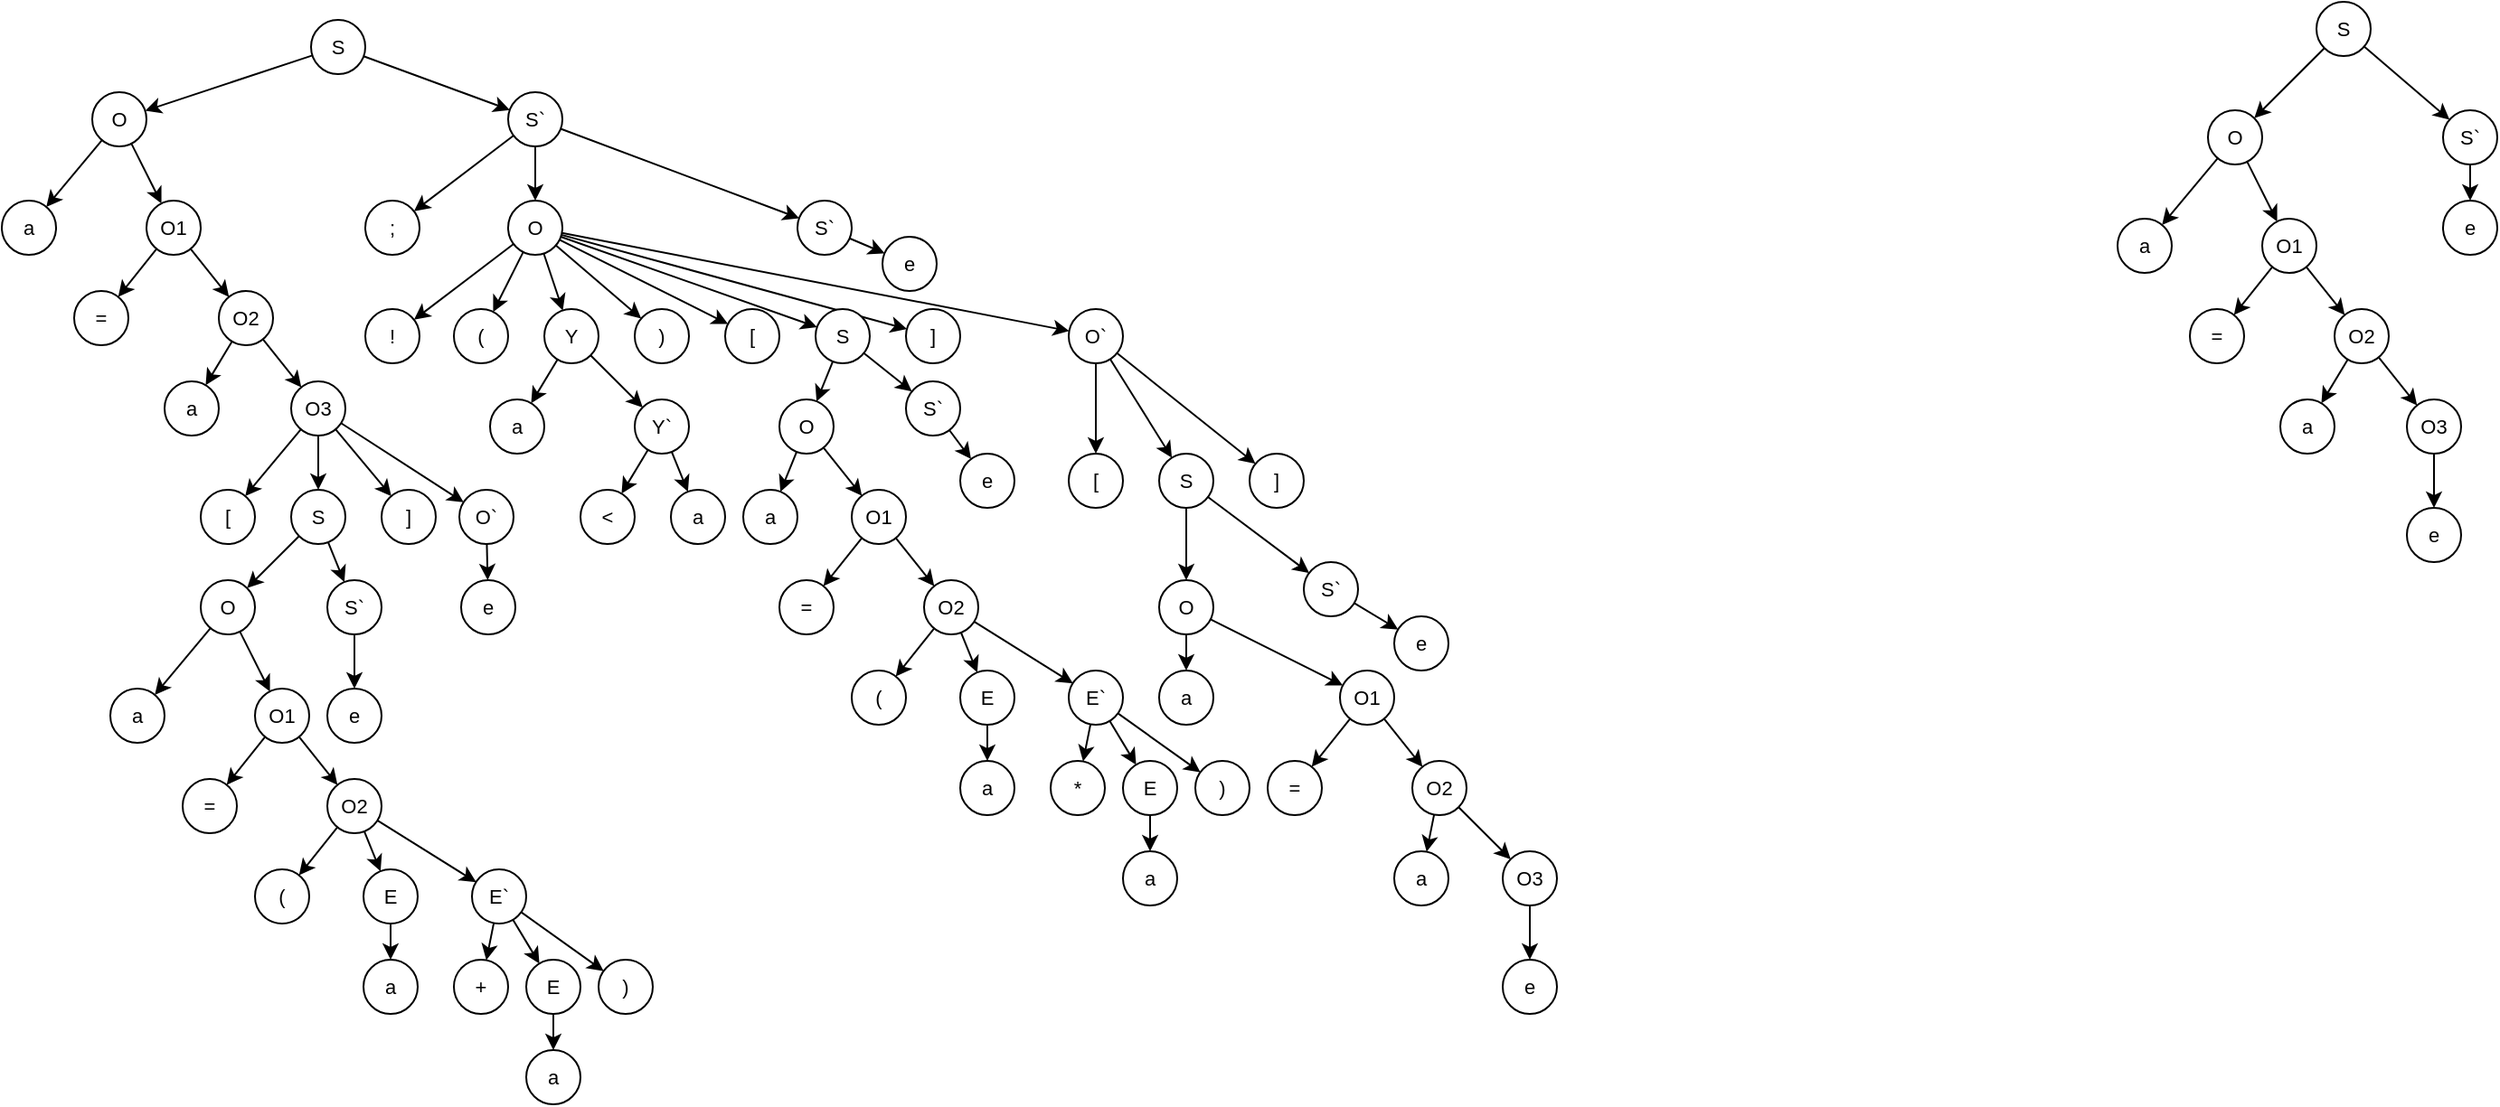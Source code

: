 <mxfile version="24.6.4" type="device">
  <diagram name="Страница — 1" id="4FMlXGNtW7jrKRB_OOBr">
    <mxGraphModel dx="862" dy="390" grid="1" gridSize="10" guides="1" tooltips="1" connect="1" arrows="1" fold="1" page="1" pageScale="1" pageWidth="1169" pageHeight="827" math="0" shadow="0">
      <root>
        <mxCell id="0" />
        <mxCell id="1" parent="0" />
        <mxCell id="DYGGpJQ-MnpBP76g9-tN-10" value="" style="edgeStyle=none;shape=connector;rounded=1;orthogonalLoop=1;jettySize=auto;html=1;strokeColor=default;align=center;verticalAlign=middle;fontFamily=Helvetica;fontSize=11;fontColor=default;labelBackgroundColor=default;endArrow=classic;" edge="1" parent="1" source="DYGGpJQ-MnpBP76g9-tN-7" target="DYGGpJQ-MnpBP76g9-tN-9">
          <mxGeometry relative="1" as="geometry" />
        </mxCell>
        <mxCell id="DYGGpJQ-MnpBP76g9-tN-12" value="" style="edgeStyle=none;shape=connector;rounded=1;orthogonalLoop=1;jettySize=auto;html=1;strokeColor=default;align=center;verticalAlign=middle;fontFamily=Helvetica;fontSize=11;fontColor=default;labelBackgroundColor=default;endArrow=classic;" edge="1" parent="1" source="DYGGpJQ-MnpBP76g9-tN-7" target="DYGGpJQ-MnpBP76g9-tN-11">
          <mxGeometry relative="1" as="geometry" />
        </mxCell>
        <mxCell id="DYGGpJQ-MnpBP76g9-tN-7" value="S" style="ellipse;whiteSpace=wrap;html=1;aspect=fixed;rounded=1;fontFamily=Helvetica;fontSize=11;fontColor=default;labelBackgroundColor=default;" vertex="1" parent="1">
          <mxGeometry x="211" y="70" width="30" height="30" as="geometry" />
        </mxCell>
        <mxCell id="DYGGpJQ-MnpBP76g9-tN-15" value="" style="edgeStyle=none;shape=connector;rounded=1;orthogonalLoop=1;jettySize=auto;html=1;strokeColor=default;align=center;verticalAlign=middle;fontFamily=Helvetica;fontSize=11;fontColor=default;labelBackgroundColor=default;endArrow=classic;" edge="1" parent="1" source="DYGGpJQ-MnpBP76g9-tN-9" target="DYGGpJQ-MnpBP76g9-tN-14">
          <mxGeometry relative="1" as="geometry">
            <mxPoint x="90.001" y="139.997" as="sourcePoint" />
          </mxGeometry>
        </mxCell>
        <mxCell id="DYGGpJQ-MnpBP76g9-tN-21" value="" style="edgeStyle=none;shape=connector;rounded=1;orthogonalLoop=1;jettySize=auto;html=1;strokeColor=default;align=center;verticalAlign=middle;fontFamily=Helvetica;fontSize=11;fontColor=default;labelBackgroundColor=default;endArrow=classic;" edge="1" parent="1" source="DYGGpJQ-MnpBP76g9-tN-9" target="DYGGpJQ-MnpBP76g9-tN-20">
          <mxGeometry relative="1" as="geometry" />
        </mxCell>
        <mxCell id="DYGGpJQ-MnpBP76g9-tN-9" value="O" style="ellipse;whiteSpace=wrap;html=1;aspect=fixed;rounded=1;fontFamily=Helvetica;fontSize=11;fontColor=default;labelBackgroundColor=default;" vertex="1" parent="1">
          <mxGeometry x="90" y="110" width="30" height="30" as="geometry" />
        </mxCell>
        <mxCell id="DYGGpJQ-MnpBP76g9-tN-131" value="" style="edgeStyle=none;shape=connector;rounded=1;orthogonalLoop=1;jettySize=auto;html=1;strokeColor=default;align=center;verticalAlign=middle;fontFamily=Helvetica;fontSize=11;fontColor=default;labelBackgroundColor=default;endArrow=classic;" edge="1" parent="1" source="DYGGpJQ-MnpBP76g9-tN-11" target="DYGGpJQ-MnpBP76g9-tN-130">
          <mxGeometry relative="1" as="geometry" />
        </mxCell>
        <mxCell id="DYGGpJQ-MnpBP76g9-tN-133" style="edgeStyle=none;shape=connector;rounded=1;orthogonalLoop=1;jettySize=auto;html=1;strokeColor=default;align=center;verticalAlign=middle;fontFamily=Helvetica;fontSize=11;fontColor=default;labelBackgroundColor=default;endArrow=classic;" edge="1" parent="1" source="DYGGpJQ-MnpBP76g9-tN-11" target="DYGGpJQ-MnpBP76g9-tN-78">
          <mxGeometry relative="1" as="geometry" />
        </mxCell>
        <mxCell id="DYGGpJQ-MnpBP76g9-tN-137" style="edgeStyle=none;shape=connector;rounded=1;orthogonalLoop=1;jettySize=auto;html=1;strokeColor=default;align=center;verticalAlign=middle;fontFamily=Helvetica;fontSize=11;fontColor=default;labelBackgroundColor=default;endArrow=classic;" edge="1" parent="1" source="DYGGpJQ-MnpBP76g9-tN-11" target="DYGGpJQ-MnpBP76g9-tN-135">
          <mxGeometry relative="1" as="geometry" />
        </mxCell>
        <mxCell id="DYGGpJQ-MnpBP76g9-tN-11" value="S`" style="ellipse;whiteSpace=wrap;html=1;aspect=fixed;rounded=1;fontFamily=Helvetica;fontSize=11;fontColor=default;labelBackgroundColor=default;" vertex="1" parent="1">
          <mxGeometry x="320" y="110" width="30" height="30" as="geometry" />
        </mxCell>
        <mxCell id="DYGGpJQ-MnpBP76g9-tN-14" value="a" style="ellipse;whiteSpace=wrap;html=1;aspect=fixed;rounded=1;fontFamily=Helvetica;fontSize=11;fontColor=default;labelBackgroundColor=default;" vertex="1" parent="1">
          <mxGeometry x="40" y="170" width="30" height="30" as="geometry" />
        </mxCell>
        <mxCell id="DYGGpJQ-MnpBP76g9-tN-23" value="" style="edgeStyle=none;shape=connector;rounded=1;orthogonalLoop=1;jettySize=auto;html=1;strokeColor=default;align=center;verticalAlign=middle;fontFamily=Helvetica;fontSize=11;fontColor=default;labelBackgroundColor=default;endArrow=classic;" edge="1" parent="1" source="DYGGpJQ-MnpBP76g9-tN-20" target="DYGGpJQ-MnpBP76g9-tN-22">
          <mxGeometry relative="1" as="geometry" />
        </mxCell>
        <mxCell id="DYGGpJQ-MnpBP76g9-tN-26" value="" style="edgeStyle=none;shape=connector;rounded=1;orthogonalLoop=1;jettySize=auto;html=1;strokeColor=default;align=center;verticalAlign=middle;fontFamily=Helvetica;fontSize=11;fontColor=default;labelBackgroundColor=default;endArrow=classic;" edge="1" parent="1" source="DYGGpJQ-MnpBP76g9-tN-20" target="DYGGpJQ-MnpBP76g9-tN-25">
          <mxGeometry relative="1" as="geometry" />
        </mxCell>
        <mxCell id="DYGGpJQ-MnpBP76g9-tN-20" value="O1" style="ellipse;whiteSpace=wrap;html=1;aspect=fixed;rounded=1;fontFamily=Helvetica;fontSize=11;fontColor=default;labelBackgroundColor=default;" vertex="1" parent="1">
          <mxGeometry x="120" y="170" width="30" height="30" as="geometry" />
        </mxCell>
        <mxCell id="DYGGpJQ-MnpBP76g9-tN-22" value="=" style="ellipse;whiteSpace=wrap;html=1;aspect=fixed;rounded=1;fontFamily=Helvetica;fontSize=11;fontColor=default;labelBackgroundColor=default;" vertex="1" parent="1">
          <mxGeometry x="80" y="220" width="30" height="30" as="geometry" />
        </mxCell>
        <mxCell id="DYGGpJQ-MnpBP76g9-tN-28" style="edgeStyle=none;shape=connector;rounded=1;orthogonalLoop=1;jettySize=auto;html=1;strokeColor=default;align=center;verticalAlign=middle;fontFamily=Helvetica;fontSize=11;fontColor=default;labelBackgroundColor=default;endArrow=classic;" edge="1" parent="1" source="DYGGpJQ-MnpBP76g9-tN-25" target="DYGGpJQ-MnpBP76g9-tN-27">
          <mxGeometry relative="1" as="geometry" />
        </mxCell>
        <mxCell id="DYGGpJQ-MnpBP76g9-tN-30" style="edgeStyle=none;shape=connector;rounded=1;orthogonalLoop=1;jettySize=auto;html=1;strokeColor=default;align=center;verticalAlign=middle;fontFamily=Helvetica;fontSize=11;fontColor=default;labelBackgroundColor=default;endArrow=classic;" edge="1" parent="1" source="DYGGpJQ-MnpBP76g9-tN-25" target="DYGGpJQ-MnpBP76g9-tN-29">
          <mxGeometry relative="1" as="geometry" />
        </mxCell>
        <mxCell id="DYGGpJQ-MnpBP76g9-tN-25" value="O2" style="ellipse;whiteSpace=wrap;html=1;aspect=fixed;rounded=1;fontFamily=Helvetica;fontSize=11;fontColor=default;labelBackgroundColor=default;" vertex="1" parent="1">
          <mxGeometry x="160" y="220" width="30" height="30" as="geometry" />
        </mxCell>
        <mxCell id="DYGGpJQ-MnpBP76g9-tN-27" value="a" style="ellipse;whiteSpace=wrap;html=1;aspect=fixed;rounded=1;fontFamily=Helvetica;fontSize=11;fontColor=default;labelBackgroundColor=default;" vertex="1" parent="1">
          <mxGeometry x="130" y="270" width="30" height="30" as="geometry" />
        </mxCell>
        <mxCell id="DYGGpJQ-MnpBP76g9-tN-32" value="" style="edgeStyle=none;shape=connector;rounded=1;orthogonalLoop=1;jettySize=auto;html=1;strokeColor=default;align=center;verticalAlign=middle;fontFamily=Helvetica;fontSize=11;fontColor=default;labelBackgroundColor=default;endArrow=classic;" edge="1" parent="1" source="DYGGpJQ-MnpBP76g9-tN-29" target="DYGGpJQ-MnpBP76g9-tN-31">
          <mxGeometry relative="1" as="geometry" />
        </mxCell>
        <mxCell id="DYGGpJQ-MnpBP76g9-tN-34" style="edgeStyle=none;shape=connector;rounded=1;orthogonalLoop=1;jettySize=auto;html=1;strokeColor=default;align=center;verticalAlign=middle;fontFamily=Helvetica;fontSize=11;fontColor=default;labelBackgroundColor=default;endArrow=classic;" edge="1" parent="1" source="DYGGpJQ-MnpBP76g9-tN-29" target="DYGGpJQ-MnpBP76g9-tN-33">
          <mxGeometry relative="1" as="geometry" />
        </mxCell>
        <mxCell id="DYGGpJQ-MnpBP76g9-tN-40" style="edgeStyle=none;shape=connector;rounded=1;orthogonalLoop=1;jettySize=auto;html=1;strokeColor=default;align=center;verticalAlign=middle;fontFamily=Helvetica;fontSize=11;fontColor=default;labelBackgroundColor=default;endArrow=classic;" edge="1" parent="1" source="DYGGpJQ-MnpBP76g9-tN-29" target="DYGGpJQ-MnpBP76g9-tN-37">
          <mxGeometry relative="1" as="geometry" />
        </mxCell>
        <mxCell id="DYGGpJQ-MnpBP76g9-tN-42" style="edgeStyle=none;shape=connector;rounded=1;orthogonalLoop=1;jettySize=auto;html=1;strokeColor=default;align=center;verticalAlign=middle;fontFamily=Helvetica;fontSize=11;fontColor=default;labelBackgroundColor=default;endArrow=classic;" edge="1" parent="1" source="DYGGpJQ-MnpBP76g9-tN-29" target="DYGGpJQ-MnpBP76g9-tN-41">
          <mxGeometry relative="1" as="geometry" />
        </mxCell>
        <mxCell id="DYGGpJQ-MnpBP76g9-tN-29" value="O3" style="ellipse;whiteSpace=wrap;html=1;aspect=fixed;rounded=1;fontFamily=Helvetica;fontSize=11;fontColor=default;labelBackgroundColor=default;" vertex="1" parent="1">
          <mxGeometry x="200" y="270" width="30" height="30" as="geometry" />
        </mxCell>
        <mxCell id="DYGGpJQ-MnpBP76g9-tN-31" value="[" style="ellipse;whiteSpace=wrap;html=1;aspect=fixed;rounded=1;fontFamily=Helvetica;fontSize=11;fontColor=default;labelBackgroundColor=default;" vertex="1" parent="1">
          <mxGeometry x="150" y="330" width="30" height="30" as="geometry" />
        </mxCell>
        <mxCell id="DYGGpJQ-MnpBP76g9-tN-33" value="]" style="ellipse;whiteSpace=wrap;html=1;aspect=fixed;rounded=1;fontFamily=Helvetica;fontSize=11;fontColor=default;labelBackgroundColor=default;" vertex="1" parent="1">
          <mxGeometry x="250" y="330" width="30" height="30" as="geometry" />
        </mxCell>
        <mxCell id="DYGGpJQ-MnpBP76g9-tN-35" value="" style="edgeStyle=none;shape=connector;rounded=1;orthogonalLoop=1;jettySize=auto;html=1;strokeColor=default;align=center;verticalAlign=middle;fontFamily=Helvetica;fontSize=11;fontColor=default;labelBackgroundColor=default;endArrow=classic;" edge="1" parent="1" source="DYGGpJQ-MnpBP76g9-tN-37" target="DYGGpJQ-MnpBP76g9-tN-45">
          <mxGeometry relative="1" as="geometry">
            <mxPoint x="175.607" y="384.393" as="targetPoint" />
          </mxGeometry>
        </mxCell>
        <mxCell id="DYGGpJQ-MnpBP76g9-tN-36" value="" style="edgeStyle=none;shape=connector;rounded=1;orthogonalLoop=1;jettySize=auto;html=1;strokeColor=default;align=center;verticalAlign=middle;fontFamily=Helvetica;fontSize=11;fontColor=default;labelBackgroundColor=default;endArrow=classic;" edge="1" parent="1" source="DYGGpJQ-MnpBP76g9-tN-37" target="DYGGpJQ-MnpBP76g9-tN-39">
          <mxGeometry relative="1" as="geometry" />
        </mxCell>
        <mxCell id="DYGGpJQ-MnpBP76g9-tN-37" value="S" style="ellipse;whiteSpace=wrap;html=1;aspect=fixed;rounded=1;fontFamily=Helvetica;fontSize=11;fontColor=default;labelBackgroundColor=default;" vertex="1" parent="1">
          <mxGeometry x="200" y="330" width="30" height="30" as="geometry" />
        </mxCell>
        <mxCell id="DYGGpJQ-MnpBP76g9-tN-73" value="" style="edgeStyle=none;shape=connector;rounded=1;orthogonalLoop=1;jettySize=auto;html=1;strokeColor=default;align=center;verticalAlign=middle;fontFamily=Helvetica;fontSize=11;fontColor=default;labelBackgroundColor=default;endArrow=classic;" edge="1" parent="1" source="DYGGpJQ-MnpBP76g9-tN-39" target="DYGGpJQ-MnpBP76g9-tN-72">
          <mxGeometry relative="1" as="geometry" />
        </mxCell>
        <mxCell id="DYGGpJQ-MnpBP76g9-tN-39" value="S`" style="ellipse;whiteSpace=wrap;html=1;aspect=fixed;rounded=1;fontFamily=Helvetica;fontSize=11;fontColor=default;labelBackgroundColor=default;" vertex="1" parent="1">
          <mxGeometry x="220" y="380" width="30" height="30" as="geometry" />
        </mxCell>
        <mxCell id="DYGGpJQ-MnpBP76g9-tN-75" value="" style="edgeStyle=none;shape=connector;rounded=1;orthogonalLoop=1;jettySize=auto;html=1;strokeColor=default;align=center;verticalAlign=middle;fontFamily=Helvetica;fontSize=11;fontColor=default;labelBackgroundColor=default;endArrow=classic;" edge="1" parent="1" source="DYGGpJQ-MnpBP76g9-tN-41" target="DYGGpJQ-MnpBP76g9-tN-74">
          <mxGeometry relative="1" as="geometry" />
        </mxCell>
        <mxCell id="DYGGpJQ-MnpBP76g9-tN-41" value="O`" style="ellipse;whiteSpace=wrap;html=1;aspect=fixed;rounded=1;fontFamily=Helvetica;fontSize=11;fontColor=default;labelBackgroundColor=default;" vertex="1" parent="1">
          <mxGeometry x="293" y="330" width="30" height="30" as="geometry" />
        </mxCell>
        <mxCell id="DYGGpJQ-MnpBP76g9-tN-43" value="" style="edgeStyle=none;shape=connector;rounded=1;orthogonalLoop=1;jettySize=auto;html=1;strokeColor=default;align=center;verticalAlign=middle;fontFamily=Helvetica;fontSize=11;fontColor=default;labelBackgroundColor=default;endArrow=classic;" edge="1" parent="1" source="DYGGpJQ-MnpBP76g9-tN-45" target="DYGGpJQ-MnpBP76g9-tN-46">
          <mxGeometry relative="1" as="geometry">
            <mxPoint x="150.001" y="409.997" as="sourcePoint" />
          </mxGeometry>
        </mxCell>
        <mxCell id="DYGGpJQ-MnpBP76g9-tN-44" value="" style="edgeStyle=none;shape=connector;rounded=1;orthogonalLoop=1;jettySize=auto;html=1;strokeColor=default;align=center;verticalAlign=middle;fontFamily=Helvetica;fontSize=11;fontColor=default;labelBackgroundColor=default;endArrow=classic;" edge="1" parent="1" source="DYGGpJQ-MnpBP76g9-tN-45" target="DYGGpJQ-MnpBP76g9-tN-49">
          <mxGeometry relative="1" as="geometry" />
        </mxCell>
        <mxCell id="DYGGpJQ-MnpBP76g9-tN-45" value="O" style="ellipse;whiteSpace=wrap;html=1;aspect=fixed;rounded=1;fontFamily=Helvetica;fontSize=11;fontColor=default;labelBackgroundColor=default;" vertex="1" parent="1">
          <mxGeometry x="150" y="380" width="30" height="30" as="geometry" />
        </mxCell>
        <mxCell id="DYGGpJQ-MnpBP76g9-tN-46" value="a" style="ellipse;whiteSpace=wrap;html=1;aspect=fixed;rounded=1;fontFamily=Helvetica;fontSize=11;fontColor=default;labelBackgroundColor=default;" vertex="1" parent="1">
          <mxGeometry x="100" y="440" width="30" height="30" as="geometry" />
        </mxCell>
        <mxCell id="DYGGpJQ-MnpBP76g9-tN-47" value="" style="edgeStyle=none;shape=connector;rounded=1;orthogonalLoop=1;jettySize=auto;html=1;strokeColor=default;align=center;verticalAlign=middle;fontFamily=Helvetica;fontSize=11;fontColor=default;labelBackgroundColor=default;endArrow=classic;" edge="1" parent="1" source="DYGGpJQ-MnpBP76g9-tN-49" target="DYGGpJQ-MnpBP76g9-tN-50">
          <mxGeometry relative="1" as="geometry" />
        </mxCell>
        <mxCell id="DYGGpJQ-MnpBP76g9-tN-48" value="" style="edgeStyle=none;shape=connector;rounded=1;orthogonalLoop=1;jettySize=auto;html=1;strokeColor=default;align=center;verticalAlign=middle;fontFamily=Helvetica;fontSize=11;fontColor=default;labelBackgroundColor=default;endArrow=classic;" edge="1" parent="1" source="DYGGpJQ-MnpBP76g9-tN-49" target="DYGGpJQ-MnpBP76g9-tN-53">
          <mxGeometry relative="1" as="geometry" />
        </mxCell>
        <mxCell id="DYGGpJQ-MnpBP76g9-tN-49" value="O1" style="ellipse;whiteSpace=wrap;html=1;aspect=fixed;rounded=1;fontFamily=Helvetica;fontSize=11;fontColor=default;labelBackgroundColor=default;" vertex="1" parent="1">
          <mxGeometry x="180" y="440" width="30" height="30" as="geometry" />
        </mxCell>
        <mxCell id="DYGGpJQ-MnpBP76g9-tN-50" value="=" style="ellipse;whiteSpace=wrap;html=1;aspect=fixed;rounded=1;fontFamily=Helvetica;fontSize=11;fontColor=default;labelBackgroundColor=default;" vertex="1" parent="1">
          <mxGeometry x="140" y="490" width="30" height="30" as="geometry" />
        </mxCell>
        <mxCell id="DYGGpJQ-MnpBP76g9-tN-51" style="edgeStyle=none;shape=connector;rounded=1;orthogonalLoop=1;jettySize=auto;html=1;strokeColor=default;align=center;verticalAlign=middle;fontFamily=Helvetica;fontSize=11;fontColor=default;labelBackgroundColor=default;endArrow=classic;" edge="1" parent="1" source="DYGGpJQ-MnpBP76g9-tN-53" target="DYGGpJQ-MnpBP76g9-tN-54">
          <mxGeometry relative="1" as="geometry" />
        </mxCell>
        <mxCell id="DYGGpJQ-MnpBP76g9-tN-56" value="" style="edgeStyle=none;shape=connector;rounded=1;orthogonalLoop=1;jettySize=auto;html=1;strokeColor=default;align=center;verticalAlign=middle;fontFamily=Helvetica;fontSize=11;fontColor=default;labelBackgroundColor=default;endArrow=classic;" edge="1" parent="1" source="DYGGpJQ-MnpBP76g9-tN-53" target="DYGGpJQ-MnpBP76g9-tN-55">
          <mxGeometry relative="1" as="geometry" />
        </mxCell>
        <mxCell id="DYGGpJQ-MnpBP76g9-tN-53" value="O2" style="ellipse;whiteSpace=wrap;html=1;aspect=fixed;rounded=1;fontFamily=Helvetica;fontSize=11;fontColor=default;labelBackgroundColor=default;" vertex="1" parent="1">
          <mxGeometry x="220" y="490" width="30" height="30" as="geometry" />
        </mxCell>
        <mxCell id="DYGGpJQ-MnpBP76g9-tN-54" value="(" style="ellipse;whiteSpace=wrap;html=1;aspect=fixed;rounded=1;fontFamily=Helvetica;fontSize=11;fontColor=default;labelBackgroundColor=default;" vertex="1" parent="1">
          <mxGeometry x="180" y="540" width="30" height="30" as="geometry" />
        </mxCell>
        <mxCell id="DYGGpJQ-MnpBP76g9-tN-60" value="" style="edgeStyle=none;shape=connector;rounded=1;orthogonalLoop=1;jettySize=auto;html=1;strokeColor=default;align=center;verticalAlign=middle;fontFamily=Helvetica;fontSize=11;fontColor=default;labelBackgroundColor=default;endArrow=classic;" edge="1" parent="1" source="DYGGpJQ-MnpBP76g9-tN-55" target="DYGGpJQ-MnpBP76g9-tN-59">
          <mxGeometry relative="1" as="geometry" />
        </mxCell>
        <mxCell id="DYGGpJQ-MnpBP76g9-tN-55" value="E" style="ellipse;whiteSpace=wrap;html=1;aspect=fixed;rounded=1;fontFamily=Helvetica;fontSize=11;fontColor=default;labelBackgroundColor=default;" vertex="1" parent="1">
          <mxGeometry x="240" y="540" width="30" height="30" as="geometry" />
        </mxCell>
        <mxCell id="DYGGpJQ-MnpBP76g9-tN-63" value="" style="edgeStyle=none;shape=connector;rounded=1;orthogonalLoop=1;jettySize=auto;html=1;strokeColor=default;align=center;verticalAlign=middle;fontFamily=Helvetica;fontSize=11;fontColor=default;labelBackgroundColor=default;endArrow=classic;" edge="1" parent="1" source="DYGGpJQ-MnpBP76g9-tN-57" target="DYGGpJQ-MnpBP76g9-tN-62">
          <mxGeometry relative="1" as="geometry" />
        </mxCell>
        <mxCell id="DYGGpJQ-MnpBP76g9-tN-65" value="" style="edgeStyle=none;shape=connector;rounded=1;orthogonalLoop=1;jettySize=auto;html=1;strokeColor=default;align=center;verticalAlign=middle;fontFamily=Helvetica;fontSize=11;fontColor=default;labelBackgroundColor=default;endArrow=classic;" edge="1" parent="1" source="DYGGpJQ-MnpBP76g9-tN-57" target="DYGGpJQ-MnpBP76g9-tN-64">
          <mxGeometry relative="1" as="geometry" />
        </mxCell>
        <mxCell id="DYGGpJQ-MnpBP76g9-tN-68" value="" style="edgeStyle=none;shape=connector;rounded=1;orthogonalLoop=1;jettySize=auto;html=1;strokeColor=default;align=center;verticalAlign=middle;fontFamily=Helvetica;fontSize=11;fontColor=default;labelBackgroundColor=default;endArrow=classic;" edge="1" parent="1" source="DYGGpJQ-MnpBP76g9-tN-57" target="DYGGpJQ-MnpBP76g9-tN-67">
          <mxGeometry relative="1" as="geometry" />
        </mxCell>
        <mxCell id="DYGGpJQ-MnpBP76g9-tN-57" value="E`" style="ellipse;whiteSpace=wrap;html=1;aspect=fixed;rounded=1;fontFamily=Helvetica;fontSize=11;fontColor=default;labelBackgroundColor=default;" vertex="1" parent="1">
          <mxGeometry x="300" y="540" width="30" height="30" as="geometry" />
        </mxCell>
        <mxCell id="DYGGpJQ-MnpBP76g9-tN-58" value="" style="edgeStyle=none;shape=connector;rounded=1;orthogonalLoop=1;jettySize=auto;html=1;strokeColor=default;align=center;verticalAlign=middle;fontFamily=Helvetica;fontSize=11;fontColor=default;labelBackgroundColor=default;endArrow=classic;" edge="1" parent="1" source="DYGGpJQ-MnpBP76g9-tN-53" target="DYGGpJQ-MnpBP76g9-tN-57">
          <mxGeometry relative="1" as="geometry">
            <mxPoint x="251" y="529" as="sourcePoint" />
            <mxPoint x="259" y="551" as="targetPoint" />
          </mxGeometry>
        </mxCell>
        <mxCell id="DYGGpJQ-MnpBP76g9-tN-59" value="a" style="ellipse;whiteSpace=wrap;html=1;aspect=fixed;rounded=1;fontFamily=Helvetica;fontSize=11;fontColor=default;labelBackgroundColor=default;" vertex="1" parent="1">
          <mxGeometry x="240" y="590" width="30" height="30" as="geometry" />
        </mxCell>
        <mxCell id="DYGGpJQ-MnpBP76g9-tN-62" value="+" style="ellipse;whiteSpace=wrap;html=1;aspect=fixed;rounded=1;fontFamily=Helvetica;fontSize=11;fontColor=default;labelBackgroundColor=default;" vertex="1" parent="1">
          <mxGeometry x="290" y="590" width="30" height="30" as="geometry" />
        </mxCell>
        <mxCell id="DYGGpJQ-MnpBP76g9-tN-70" style="edgeStyle=none;shape=connector;rounded=1;orthogonalLoop=1;jettySize=auto;html=1;strokeColor=default;align=center;verticalAlign=middle;fontFamily=Helvetica;fontSize=11;fontColor=default;labelBackgroundColor=default;endArrow=classic;" edge="1" parent="1" source="DYGGpJQ-MnpBP76g9-tN-64" target="DYGGpJQ-MnpBP76g9-tN-69">
          <mxGeometry relative="1" as="geometry" />
        </mxCell>
        <mxCell id="DYGGpJQ-MnpBP76g9-tN-64" value="E" style="ellipse;whiteSpace=wrap;html=1;aspect=fixed;rounded=1;fontFamily=Helvetica;fontSize=11;fontColor=default;labelBackgroundColor=default;" vertex="1" parent="1">
          <mxGeometry x="330" y="590" width="30" height="30" as="geometry" />
        </mxCell>
        <mxCell id="DYGGpJQ-MnpBP76g9-tN-67" value=")" style="ellipse;whiteSpace=wrap;html=1;aspect=fixed;rounded=1;fontFamily=Helvetica;fontSize=11;fontColor=default;labelBackgroundColor=default;" vertex="1" parent="1">
          <mxGeometry x="370" y="590" width="30" height="30" as="geometry" />
        </mxCell>
        <mxCell id="DYGGpJQ-MnpBP76g9-tN-69" value="a" style="ellipse;whiteSpace=wrap;html=1;aspect=fixed;rounded=1;fontFamily=Helvetica;fontSize=11;fontColor=default;labelBackgroundColor=default;" vertex="1" parent="1">
          <mxGeometry x="330" y="640" width="30" height="30" as="geometry" />
        </mxCell>
        <mxCell id="DYGGpJQ-MnpBP76g9-tN-72" value="e" style="ellipse;whiteSpace=wrap;html=1;aspect=fixed;rounded=1;fontFamily=Helvetica;fontSize=11;fontColor=default;labelBackgroundColor=default;" vertex="1" parent="1">
          <mxGeometry x="220" y="440" width="30" height="30" as="geometry" />
        </mxCell>
        <mxCell id="DYGGpJQ-MnpBP76g9-tN-74" value="e" style="ellipse;whiteSpace=wrap;html=1;aspect=fixed;rounded=1;fontFamily=Helvetica;fontSize=11;fontColor=default;labelBackgroundColor=default;" vertex="1" parent="1">
          <mxGeometry x="294" y="380" width="30" height="30" as="geometry" />
        </mxCell>
        <mxCell id="DYGGpJQ-MnpBP76g9-tN-76" value="" style="edgeStyle=none;shape=connector;rounded=1;orthogonalLoop=1;jettySize=auto;html=1;strokeColor=default;align=center;verticalAlign=middle;fontFamily=Helvetica;fontSize=11;fontColor=default;labelBackgroundColor=default;endArrow=classic;" edge="1" parent="1" source="DYGGpJQ-MnpBP76g9-tN-78" target="DYGGpJQ-MnpBP76g9-tN-79">
          <mxGeometry relative="1" as="geometry">
            <mxPoint x="320.001" y="199.997" as="sourcePoint" />
          </mxGeometry>
        </mxCell>
        <mxCell id="DYGGpJQ-MnpBP76g9-tN-77" value="" style="edgeStyle=none;shape=connector;rounded=1;orthogonalLoop=1;jettySize=auto;html=1;strokeColor=default;align=center;verticalAlign=middle;fontFamily=Helvetica;fontSize=11;fontColor=default;labelBackgroundColor=default;endArrow=classic;" edge="1" parent="1" source="DYGGpJQ-MnpBP76g9-tN-78" target="DYGGpJQ-MnpBP76g9-tN-82">
          <mxGeometry relative="1" as="geometry" />
        </mxCell>
        <mxCell id="DYGGpJQ-MnpBP76g9-tN-139" style="edgeStyle=none;shape=connector;rounded=1;orthogonalLoop=1;jettySize=auto;html=1;strokeColor=default;align=center;verticalAlign=middle;fontFamily=Helvetica;fontSize=11;fontColor=default;labelBackgroundColor=default;endArrow=classic;" edge="1" parent="1" source="DYGGpJQ-MnpBP76g9-tN-78" target="DYGGpJQ-MnpBP76g9-tN-138">
          <mxGeometry relative="1" as="geometry" />
        </mxCell>
        <mxCell id="DYGGpJQ-MnpBP76g9-tN-145" style="edgeStyle=none;shape=connector;rounded=1;orthogonalLoop=1;jettySize=auto;html=1;strokeColor=default;align=center;verticalAlign=middle;fontFamily=Helvetica;fontSize=11;fontColor=default;labelBackgroundColor=default;endArrow=classic;" edge="1" parent="1" source="DYGGpJQ-MnpBP76g9-tN-78" target="DYGGpJQ-MnpBP76g9-tN-140">
          <mxGeometry relative="1" as="geometry" />
        </mxCell>
        <mxCell id="DYGGpJQ-MnpBP76g9-tN-146" style="edgeStyle=none;shape=connector;rounded=1;orthogonalLoop=1;jettySize=auto;html=1;strokeColor=default;align=center;verticalAlign=middle;fontFamily=Helvetica;fontSize=11;fontColor=default;labelBackgroundColor=default;endArrow=classic;" edge="1" parent="1" source="DYGGpJQ-MnpBP76g9-tN-78" target="DYGGpJQ-MnpBP76g9-tN-141">
          <mxGeometry relative="1" as="geometry" />
        </mxCell>
        <mxCell id="DYGGpJQ-MnpBP76g9-tN-147" style="edgeStyle=none;shape=connector;rounded=1;orthogonalLoop=1;jettySize=auto;html=1;strokeColor=default;align=center;verticalAlign=middle;fontFamily=Helvetica;fontSize=11;fontColor=default;labelBackgroundColor=default;endArrow=classic;" edge="1" parent="1" source="DYGGpJQ-MnpBP76g9-tN-78" target="DYGGpJQ-MnpBP76g9-tN-143">
          <mxGeometry relative="1" as="geometry" />
        </mxCell>
        <mxCell id="DYGGpJQ-MnpBP76g9-tN-148" style="edgeStyle=none;shape=connector;rounded=1;orthogonalLoop=1;jettySize=auto;html=1;strokeColor=default;align=center;verticalAlign=middle;fontFamily=Helvetica;fontSize=11;fontColor=default;labelBackgroundColor=default;endArrow=classic;" edge="1" parent="1" source="DYGGpJQ-MnpBP76g9-tN-78" target="DYGGpJQ-MnpBP76g9-tN-142">
          <mxGeometry relative="1" as="geometry" />
        </mxCell>
        <mxCell id="DYGGpJQ-MnpBP76g9-tN-149" style="edgeStyle=none;shape=connector;rounded=1;orthogonalLoop=1;jettySize=auto;html=1;strokeColor=default;align=center;verticalAlign=middle;fontFamily=Helvetica;fontSize=11;fontColor=default;labelBackgroundColor=default;endArrow=classic;" edge="1" parent="1" source="DYGGpJQ-MnpBP76g9-tN-78" target="DYGGpJQ-MnpBP76g9-tN-144">
          <mxGeometry relative="1" as="geometry" />
        </mxCell>
        <mxCell id="DYGGpJQ-MnpBP76g9-tN-78" value="O" style="ellipse;whiteSpace=wrap;html=1;aspect=fixed;rounded=1;fontFamily=Helvetica;fontSize=11;fontColor=default;labelBackgroundColor=default;" vertex="1" parent="1">
          <mxGeometry x="320" y="170" width="30" height="30" as="geometry" />
        </mxCell>
        <mxCell id="DYGGpJQ-MnpBP76g9-tN-79" value="!" style="ellipse;whiteSpace=wrap;html=1;aspect=fixed;rounded=1;fontFamily=Helvetica;fontSize=11;fontColor=default;labelBackgroundColor=default;" vertex="1" parent="1">
          <mxGeometry x="241" y="230" width="30" height="30" as="geometry" />
        </mxCell>
        <mxCell id="DYGGpJQ-MnpBP76g9-tN-80" value="" style="edgeStyle=none;shape=connector;rounded=1;orthogonalLoop=1;jettySize=auto;html=1;strokeColor=default;align=center;verticalAlign=middle;fontFamily=Helvetica;fontSize=11;fontColor=default;labelBackgroundColor=default;endArrow=classic;" edge="1" parent="1" source="DYGGpJQ-MnpBP76g9-tN-82" target="DYGGpJQ-MnpBP76g9-tN-83">
          <mxGeometry relative="1" as="geometry" />
        </mxCell>
        <mxCell id="DYGGpJQ-MnpBP76g9-tN-81" value="" style="edgeStyle=none;shape=connector;rounded=1;orthogonalLoop=1;jettySize=auto;html=1;strokeColor=default;align=center;verticalAlign=middle;fontFamily=Helvetica;fontSize=11;fontColor=default;labelBackgroundColor=default;endArrow=classic;" edge="1" parent="1" source="DYGGpJQ-MnpBP76g9-tN-82" target="DYGGpJQ-MnpBP76g9-tN-86">
          <mxGeometry relative="1" as="geometry" />
        </mxCell>
        <mxCell id="DYGGpJQ-MnpBP76g9-tN-82" value="Y" style="ellipse;whiteSpace=wrap;html=1;aspect=fixed;rounded=1;fontFamily=Helvetica;fontSize=11;fontColor=default;labelBackgroundColor=default;" vertex="1" parent="1">
          <mxGeometry x="340" y="230" width="30" height="30" as="geometry" />
        </mxCell>
        <mxCell id="DYGGpJQ-MnpBP76g9-tN-83" value="a" style="ellipse;whiteSpace=wrap;html=1;aspect=fixed;rounded=1;fontFamily=Helvetica;fontSize=11;fontColor=default;labelBackgroundColor=default;" vertex="1" parent="1">
          <mxGeometry x="310" y="280" width="30" height="30" as="geometry" />
        </mxCell>
        <mxCell id="DYGGpJQ-MnpBP76g9-tN-84" style="edgeStyle=none;shape=connector;rounded=1;orthogonalLoop=1;jettySize=auto;html=1;strokeColor=default;align=center;verticalAlign=middle;fontFamily=Helvetica;fontSize=11;fontColor=default;labelBackgroundColor=default;endArrow=classic;" edge="1" parent="1" source="DYGGpJQ-MnpBP76g9-tN-86" target="DYGGpJQ-MnpBP76g9-tN-87">
          <mxGeometry relative="1" as="geometry" />
        </mxCell>
        <mxCell id="DYGGpJQ-MnpBP76g9-tN-151" style="edgeStyle=none;shape=connector;rounded=1;orthogonalLoop=1;jettySize=auto;html=1;strokeColor=default;align=center;verticalAlign=middle;fontFamily=Helvetica;fontSize=11;fontColor=default;labelBackgroundColor=default;endArrow=classic;" edge="1" parent="1" source="DYGGpJQ-MnpBP76g9-tN-86" target="DYGGpJQ-MnpBP76g9-tN-150">
          <mxGeometry relative="1" as="geometry" />
        </mxCell>
        <mxCell id="DYGGpJQ-MnpBP76g9-tN-86" value="Y`" style="ellipse;whiteSpace=wrap;html=1;aspect=fixed;rounded=1;fontFamily=Helvetica;fontSize=11;fontColor=default;labelBackgroundColor=default;" vertex="1" parent="1">
          <mxGeometry x="390" y="280" width="30" height="30" as="geometry" />
        </mxCell>
        <mxCell id="DYGGpJQ-MnpBP76g9-tN-87" value="a" style="ellipse;whiteSpace=wrap;html=1;aspect=fixed;rounded=1;fontFamily=Helvetica;fontSize=11;fontColor=default;labelBackgroundColor=default;" vertex="1" parent="1">
          <mxGeometry x="410" y="330" width="30" height="30" as="geometry" />
        </mxCell>
        <mxCell id="DYGGpJQ-MnpBP76g9-tN-88" value="" style="edgeStyle=none;shape=connector;rounded=1;orthogonalLoop=1;jettySize=auto;html=1;strokeColor=default;align=center;verticalAlign=middle;fontFamily=Helvetica;fontSize=11;fontColor=default;labelBackgroundColor=default;endArrow=classic;" edge="1" parent="1" source="DYGGpJQ-MnpBP76g9-tN-144" target="DYGGpJQ-MnpBP76g9-tN-93">
          <mxGeometry relative="1" as="geometry">
            <mxPoint x="685.425" y="276.546" as="sourcePoint" />
          </mxGeometry>
        </mxCell>
        <mxCell id="DYGGpJQ-MnpBP76g9-tN-89" style="edgeStyle=none;shape=connector;rounded=1;orthogonalLoop=1;jettySize=auto;html=1;strokeColor=default;align=center;verticalAlign=middle;fontFamily=Helvetica;fontSize=11;fontColor=default;labelBackgroundColor=default;endArrow=classic;" edge="1" parent="1" source="DYGGpJQ-MnpBP76g9-tN-144" target="DYGGpJQ-MnpBP76g9-tN-94">
          <mxGeometry relative="1" as="geometry">
            <mxPoint x="704.575" y="276.546" as="sourcePoint" />
          </mxGeometry>
        </mxCell>
        <mxCell id="DYGGpJQ-MnpBP76g9-tN-90" style="edgeStyle=none;shape=connector;rounded=1;orthogonalLoop=1;jettySize=auto;html=1;strokeColor=default;align=center;verticalAlign=middle;fontFamily=Helvetica;fontSize=11;fontColor=default;labelBackgroundColor=default;endArrow=classic;" edge="1" parent="1" source="DYGGpJQ-MnpBP76g9-tN-144" target="DYGGpJQ-MnpBP76g9-tN-97">
          <mxGeometry relative="1" as="geometry">
            <mxPoint x="690" y="260" as="sourcePoint" />
          </mxGeometry>
        </mxCell>
        <mxCell id="DYGGpJQ-MnpBP76g9-tN-93" value="[" style="ellipse;whiteSpace=wrap;html=1;aspect=fixed;rounded=1;fontFamily=Helvetica;fontSize=11;fontColor=default;labelBackgroundColor=default;" vertex="1" parent="1">
          <mxGeometry x="630" y="310" width="30" height="30" as="geometry" />
        </mxCell>
        <mxCell id="DYGGpJQ-MnpBP76g9-tN-94" value="]" style="ellipse;whiteSpace=wrap;html=1;aspect=fixed;rounded=1;fontFamily=Helvetica;fontSize=11;fontColor=default;labelBackgroundColor=default;" vertex="1" parent="1">
          <mxGeometry x="730" y="310" width="30" height="30" as="geometry" />
        </mxCell>
        <mxCell id="DYGGpJQ-MnpBP76g9-tN-95" value="" style="edgeStyle=none;shape=connector;rounded=1;orthogonalLoop=1;jettySize=auto;html=1;strokeColor=default;align=center;verticalAlign=middle;fontFamily=Helvetica;fontSize=11;fontColor=default;labelBackgroundColor=default;endArrow=classic;" edge="1" parent="1" source="DYGGpJQ-MnpBP76g9-tN-97" target="DYGGpJQ-MnpBP76g9-tN-104">
          <mxGeometry relative="1" as="geometry">
            <mxPoint x="1005.607" y="444.393" as="targetPoint" />
          </mxGeometry>
        </mxCell>
        <mxCell id="DYGGpJQ-MnpBP76g9-tN-96" value="" style="edgeStyle=none;shape=connector;rounded=1;orthogonalLoop=1;jettySize=auto;html=1;strokeColor=default;align=center;verticalAlign=middle;fontFamily=Helvetica;fontSize=11;fontColor=default;labelBackgroundColor=default;endArrow=classic;" edge="1" parent="1" source="DYGGpJQ-MnpBP76g9-tN-97" target="DYGGpJQ-MnpBP76g9-tN-99">
          <mxGeometry relative="1" as="geometry" />
        </mxCell>
        <mxCell id="DYGGpJQ-MnpBP76g9-tN-97" value="S" style="ellipse;whiteSpace=wrap;html=1;aspect=fixed;rounded=1;fontFamily=Helvetica;fontSize=11;fontColor=default;labelBackgroundColor=default;" vertex="1" parent="1">
          <mxGeometry x="680" y="310" width="30" height="30" as="geometry" />
        </mxCell>
        <mxCell id="DYGGpJQ-MnpBP76g9-tN-98" value="" style="edgeStyle=none;shape=connector;rounded=1;orthogonalLoop=1;jettySize=auto;html=1;strokeColor=default;align=center;verticalAlign=middle;fontFamily=Helvetica;fontSize=11;fontColor=default;labelBackgroundColor=default;endArrow=classic;" edge="1" parent="1" source="DYGGpJQ-MnpBP76g9-tN-99" target="DYGGpJQ-MnpBP76g9-tN-127">
          <mxGeometry relative="1" as="geometry" />
        </mxCell>
        <mxCell id="DYGGpJQ-MnpBP76g9-tN-99" value="S`" style="ellipse;whiteSpace=wrap;html=1;aspect=fixed;rounded=1;fontFamily=Helvetica;fontSize=11;fontColor=default;labelBackgroundColor=default;" vertex="1" parent="1">
          <mxGeometry x="760" y="370" width="30" height="30" as="geometry" />
        </mxCell>
        <mxCell id="DYGGpJQ-MnpBP76g9-tN-102" value="" style="edgeStyle=none;shape=connector;rounded=1;orthogonalLoop=1;jettySize=auto;html=1;strokeColor=default;align=center;verticalAlign=middle;fontFamily=Helvetica;fontSize=11;fontColor=default;labelBackgroundColor=default;endArrow=classic;" edge="1" parent="1" source="DYGGpJQ-MnpBP76g9-tN-104" target="DYGGpJQ-MnpBP76g9-tN-105">
          <mxGeometry relative="1" as="geometry">
            <mxPoint x="980.001" y="469.997" as="sourcePoint" />
          </mxGeometry>
        </mxCell>
        <mxCell id="DYGGpJQ-MnpBP76g9-tN-103" value="" style="edgeStyle=none;shape=connector;rounded=1;orthogonalLoop=1;jettySize=auto;html=1;strokeColor=default;align=center;verticalAlign=middle;fontFamily=Helvetica;fontSize=11;fontColor=default;labelBackgroundColor=default;endArrow=classic;" edge="1" parent="1" source="DYGGpJQ-MnpBP76g9-tN-104" target="DYGGpJQ-MnpBP76g9-tN-108">
          <mxGeometry relative="1" as="geometry" />
        </mxCell>
        <mxCell id="DYGGpJQ-MnpBP76g9-tN-104" value="O" style="ellipse;whiteSpace=wrap;html=1;aspect=fixed;rounded=1;fontFamily=Helvetica;fontSize=11;fontColor=default;labelBackgroundColor=default;" vertex="1" parent="1">
          <mxGeometry x="680" y="380" width="30" height="30" as="geometry" />
        </mxCell>
        <mxCell id="DYGGpJQ-MnpBP76g9-tN-105" value="a" style="ellipse;whiteSpace=wrap;html=1;aspect=fixed;rounded=1;fontFamily=Helvetica;fontSize=11;fontColor=default;labelBackgroundColor=default;" vertex="1" parent="1">
          <mxGeometry x="680" y="430" width="30" height="30" as="geometry" />
        </mxCell>
        <mxCell id="DYGGpJQ-MnpBP76g9-tN-106" value="" style="edgeStyle=none;shape=connector;rounded=1;orthogonalLoop=1;jettySize=auto;html=1;strokeColor=default;align=center;verticalAlign=middle;fontFamily=Helvetica;fontSize=11;fontColor=default;labelBackgroundColor=default;endArrow=classic;" edge="1" parent="1" source="DYGGpJQ-MnpBP76g9-tN-108" target="DYGGpJQ-MnpBP76g9-tN-109">
          <mxGeometry relative="1" as="geometry" />
        </mxCell>
        <mxCell id="DYGGpJQ-MnpBP76g9-tN-107" value="" style="edgeStyle=none;shape=connector;rounded=1;orthogonalLoop=1;jettySize=auto;html=1;strokeColor=default;align=center;verticalAlign=middle;fontFamily=Helvetica;fontSize=11;fontColor=default;labelBackgroundColor=default;endArrow=classic;" edge="1" parent="1" source="DYGGpJQ-MnpBP76g9-tN-108" target="DYGGpJQ-MnpBP76g9-tN-112">
          <mxGeometry relative="1" as="geometry" />
        </mxCell>
        <mxCell id="DYGGpJQ-MnpBP76g9-tN-108" value="O1" style="ellipse;whiteSpace=wrap;html=1;aspect=fixed;rounded=1;fontFamily=Helvetica;fontSize=11;fontColor=default;labelBackgroundColor=default;" vertex="1" parent="1">
          <mxGeometry x="780" y="430" width="30" height="30" as="geometry" />
        </mxCell>
        <mxCell id="DYGGpJQ-MnpBP76g9-tN-109" value="=" style="ellipse;whiteSpace=wrap;html=1;aspect=fixed;rounded=1;fontFamily=Helvetica;fontSize=11;fontColor=default;labelBackgroundColor=default;" vertex="1" parent="1">
          <mxGeometry x="740" y="480" width="30" height="30" as="geometry" />
        </mxCell>
        <mxCell id="DYGGpJQ-MnpBP76g9-tN-110" style="edgeStyle=none;shape=connector;rounded=1;orthogonalLoop=1;jettySize=auto;html=1;strokeColor=default;align=center;verticalAlign=middle;fontFamily=Helvetica;fontSize=11;fontColor=default;labelBackgroundColor=default;endArrow=classic;" edge="1" parent="1" source="DYGGpJQ-MnpBP76g9-tN-112" target="DYGGpJQ-MnpBP76g9-tN-113">
          <mxGeometry relative="1" as="geometry" />
        </mxCell>
        <mxCell id="DYGGpJQ-MnpBP76g9-tN-111" value="" style="edgeStyle=none;shape=connector;rounded=1;orthogonalLoop=1;jettySize=auto;html=1;strokeColor=default;align=center;verticalAlign=middle;fontFamily=Helvetica;fontSize=11;fontColor=default;labelBackgroundColor=default;endArrow=classic;" edge="1" parent="1" source="DYGGpJQ-MnpBP76g9-tN-112" target="DYGGpJQ-MnpBP76g9-tN-115">
          <mxGeometry relative="1" as="geometry" />
        </mxCell>
        <mxCell id="DYGGpJQ-MnpBP76g9-tN-112" value="O2" style="ellipse;whiteSpace=wrap;html=1;aspect=fixed;rounded=1;fontFamily=Helvetica;fontSize=11;fontColor=default;labelBackgroundColor=default;" vertex="1" parent="1">
          <mxGeometry x="820" y="480" width="30" height="30" as="geometry" />
        </mxCell>
        <mxCell id="DYGGpJQ-MnpBP76g9-tN-113" value="a" style="ellipse;whiteSpace=wrap;html=1;aspect=fixed;rounded=1;fontFamily=Helvetica;fontSize=11;fontColor=default;labelBackgroundColor=default;" vertex="1" parent="1">
          <mxGeometry x="810" y="530" width="30" height="30" as="geometry" />
        </mxCell>
        <mxCell id="DYGGpJQ-MnpBP76g9-tN-114" value="" style="edgeStyle=none;shape=connector;rounded=1;orthogonalLoop=1;jettySize=auto;html=1;strokeColor=default;align=center;verticalAlign=middle;fontFamily=Helvetica;fontSize=11;fontColor=default;labelBackgroundColor=default;endArrow=classic;" edge="1" parent="1" source="DYGGpJQ-MnpBP76g9-tN-115" target="DYGGpJQ-MnpBP76g9-tN-121">
          <mxGeometry relative="1" as="geometry" />
        </mxCell>
        <mxCell id="DYGGpJQ-MnpBP76g9-tN-115" value="O3" style="ellipse;whiteSpace=wrap;html=1;aspect=fixed;rounded=1;fontFamily=Helvetica;fontSize=11;fontColor=default;labelBackgroundColor=default;" vertex="1" parent="1">
          <mxGeometry x="870" y="530" width="30" height="30" as="geometry" />
        </mxCell>
        <mxCell id="DYGGpJQ-MnpBP76g9-tN-121" value="e" style="ellipse;whiteSpace=wrap;html=1;aspect=fixed;rounded=1;fontFamily=Helvetica;fontSize=11;fontColor=default;labelBackgroundColor=default;" vertex="1" parent="1">
          <mxGeometry x="870" y="590" width="30" height="30" as="geometry" />
        </mxCell>
        <mxCell id="DYGGpJQ-MnpBP76g9-tN-127" value="e" style="ellipse;whiteSpace=wrap;html=1;aspect=fixed;rounded=1;fontFamily=Helvetica;fontSize=11;fontColor=default;labelBackgroundColor=default;" vertex="1" parent="1">
          <mxGeometry x="810" y="400" width="30" height="30" as="geometry" />
        </mxCell>
        <mxCell id="DYGGpJQ-MnpBP76g9-tN-130" value=";" style="ellipse;whiteSpace=wrap;html=1;aspect=fixed;rounded=1;fontFamily=Helvetica;fontSize=11;fontColor=default;labelBackgroundColor=default;" vertex="1" parent="1">
          <mxGeometry x="241" y="170" width="30" height="30" as="geometry" />
        </mxCell>
        <mxCell id="DYGGpJQ-MnpBP76g9-tN-134" value="" style="edgeStyle=none;shape=connector;rounded=1;orthogonalLoop=1;jettySize=auto;html=1;strokeColor=default;align=center;verticalAlign=middle;fontFamily=Helvetica;fontSize=11;fontColor=default;labelBackgroundColor=default;endArrow=classic;" edge="1" parent="1" source="DYGGpJQ-MnpBP76g9-tN-135" target="DYGGpJQ-MnpBP76g9-tN-184">
          <mxGeometry relative="1" as="geometry">
            <mxPoint x="550" y="160" as="targetPoint" />
          </mxGeometry>
        </mxCell>
        <mxCell id="DYGGpJQ-MnpBP76g9-tN-135" value="S`" style="ellipse;whiteSpace=wrap;html=1;aspect=fixed;rounded=1;fontFamily=Helvetica;fontSize=11;fontColor=default;labelBackgroundColor=default;" vertex="1" parent="1">
          <mxGeometry x="480" y="170" width="30" height="30" as="geometry" />
        </mxCell>
        <mxCell id="DYGGpJQ-MnpBP76g9-tN-138" value="(" style="ellipse;whiteSpace=wrap;html=1;aspect=fixed;rounded=1;fontFamily=Helvetica;fontSize=11;fontColor=default;labelBackgroundColor=default;" vertex="1" parent="1">
          <mxGeometry x="290" y="230" width="30" height="30" as="geometry" />
        </mxCell>
        <mxCell id="DYGGpJQ-MnpBP76g9-tN-140" value=")" style="ellipse;whiteSpace=wrap;html=1;aspect=fixed;rounded=1;fontFamily=Helvetica;fontSize=11;fontColor=default;labelBackgroundColor=default;" vertex="1" parent="1">
          <mxGeometry x="390" y="230" width="30" height="30" as="geometry" />
        </mxCell>
        <mxCell id="DYGGpJQ-MnpBP76g9-tN-141" value="[" style="ellipse;whiteSpace=wrap;html=1;aspect=fixed;rounded=1;fontFamily=Helvetica;fontSize=11;fontColor=default;labelBackgroundColor=default;" vertex="1" parent="1">
          <mxGeometry x="440" y="230" width="30" height="30" as="geometry" />
        </mxCell>
        <mxCell id="DYGGpJQ-MnpBP76g9-tN-142" value="]" style="ellipse;whiteSpace=wrap;html=1;aspect=fixed;rounded=1;fontFamily=Helvetica;fontSize=11;fontColor=default;labelBackgroundColor=default;" vertex="1" parent="1">
          <mxGeometry x="540" y="230" width="30" height="30" as="geometry" />
        </mxCell>
        <mxCell id="DYGGpJQ-MnpBP76g9-tN-154" style="edgeStyle=none;shape=connector;rounded=1;orthogonalLoop=1;jettySize=auto;html=1;strokeColor=default;align=center;verticalAlign=middle;fontFamily=Helvetica;fontSize=11;fontColor=default;labelBackgroundColor=default;endArrow=classic;" edge="1" parent="1" source="DYGGpJQ-MnpBP76g9-tN-143" target="DYGGpJQ-MnpBP76g9-tN-153">
          <mxGeometry relative="1" as="geometry" />
        </mxCell>
        <mxCell id="DYGGpJQ-MnpBP76g9-tN-155" style="edgeStyle=none;shape=connector;rounded=1;orthogonalLoop=1;jettySize=auto;html=1;strokeColor=default;align=center;verticalAlign=middle;fontFamily=Helvetica;fontSize=11;fontColor=default;labelBackgroundColor=default;endArrow=classic;" edge="1" parent="1" source="DYGGpJQ-MnpBP76g9-tN-143" target="DYGGpJQ-MnpBP76g9-tN-152">
          <mxGeometry relative="1" as="geometry" />
        </mxCell>
        <mxCell id="DYGGpJQ-MnpBP76g9-tN-143" value="S" style="ellipse;whiteSpace=wrap;html=1;aspect=fixed;rounded=1;fontFamily=Helvetica;fontSize=11;fontColor=default;labelBackgroundColor=default;" vertex="1" parent="1">
          <mxGeometry x="490" y="230" width="30" height="30" as="geometry" />
        </mxCell>
        <mxCell id="DYGGpJQ-MnpBP76g9-tN-144" value="O`" style="ellipse;whiteSpace=wrap;html=1;aspect=fixed;rounded=1;fontFamily=Helvetica;fontSize=11;fontColor=default;labelBackgroundColor=default;" vertex="1" parent="1">
          <mxGeometry x="630" y="230" width="30" height="30" as="geometry" />
        </mxCell>
        <mxCell id="DYGGpJQ-MnpBP76g9-tN-150" value="&amp;lt;" style="ellipse;whiteSpace=wrap;html=1;aspect=fixed;rounded=1;fontFamily=Helvetica;fontSize=11;fontColor=default;labelBackgroundColor=default;" vertex="1" parent="1">
          <mxGeometry x="360" y="330" width="30" height="30" as="geometry" />
        </mxCell>
        <mxCell id="DYGGpJQ-MnpBP76g9-tN-187" style="edgeStyle=none;shape=connector;rounded=1;orthogonalLoop=1;jettySize=auto;html=1;strokeColor=default;align=center;verticalAlign=middle;fontFamily=Helvetica;fontSize=11;fontColor=default;labelBackgroundColor=default;endArrow=classic;" edge="1" parent="1" source="DYGGpJQ-MnpBP76g9-tN-152" target="DYGGpJQ-MnpBP76g9-tN-186">
          <mxGeometry relative="1" as="geometry" />
        </mxCell>
        <mxCell id="DYGGpJQ-MnpBP76g9-tN-152" value="S`" style="ellipse;whiteSpace=wrap;html=1;aspect=fixed;rounded=1;fontFamily=Helvetica;fontSize=11;fontColor=default;labelBackgroundColor=default;" vertex="1" parent="1">
          <mxGeometry x="540" y="270" width="30" height="30" as="geometry" />
        </mxCell>
        <mxCell id="DYGGpJQ-MnpBP76g9-tN-153" value="O" style="ellipse;whiteSpace=wrap;html=1;aspect=fixed;rounded=1;fontFamily=Helvetica;fontSize=11;fontColor=default;labelBackgroundColor=default;" vertex="1" parent="1">
          <mxGeometry x="470" y="280" width="30" height="30" as="geometry" />
        </mxCell>
        <mxCell id="DYGGpJQ-MnpBP76g9-tN-158" value="" style="edgeStyle=none;shape=connector;rounded=1;orthogonalLoop=1;jettySize=auto;html=1;strokeColor=default;align=center;verticalAlign=middle;fontFamily=Helvetica;fontSize=11;fontColor=default;labelBackgroundColor=default;endArrow=classic;" edge="1" parent="1" source="DYGGpJQ-MnpBP76g9-tN-153" target="DYGGpJQ-MnpBP76g9-tN-161">
          <mxGeometry relative="1" as="geometry">
            <mxPoint x="525.425" y="356.546" as="sourcePoint" />
          </mxGeometry>
        </mxCell>
        <mxCell id="DYGGpJQ-MnpBP76g9-tN-159" value="" style="edgeStyle=none;shape=connector;rounded=1;orthogonalLoop=1;jettySize=auto;html=1;strokeColor=default;align=center;verticalAlign=middle;fontFamily=Helvetica;fontSize=11;fontColor=default;labelBackgroundColor=default;endArrow=classic;" edge="1" parent="1" source="DYGGpJQ-MnpBP76g9-tN-153" target="DYGGpJQ-MnpBP76g9-tN-164">
          <mxGeometry relative="1" as="geometry">
            <mxPoint x="541.57" y="358.485" as="sourcePoint" />
          </mxGeometry>
        </mxCell>
        <mxCell id="DYGGpJQ-MnpBP76g9-tN-161" value="a" style="ellipse;whiteSpace=wrap;html=1;aspect=fixed;rounded=1;fontFamily=Helvetica;fontSize=11;fontColor=default;labelBackgroundColor=default;" vertex="1" parent="1">
          <mxGeometry x="450" y="330" width="30" height="30" as="geometry" />
        </mxCell>
        <mxCell id="DYGGpJQ-MnpBP76g9-tN-162" value="" style="edgeStyle=none;shape=connector;rounded=1;orthogonalLoop=1;jettySize=auto;html=1;strokeColor=default;align=center;verticalAlign=middle;fontFamily=Helvetica;fontSize=11;fontColor=default;labelBackgroundColor=default;endArrow=classic;" edge="1" parent="1" source="DYGGpJQ-MnpBP76g9-tN-164" target="DYGGpJQ-MnpBP76g9-tN-165">
          <mxGeometry relative="1" as="geometry" />
        </mxCell>
        <mxCell id="DYGGpJQ-MnpBP76g9-tN-163" value="" style="edgeStyle=none;shape=connector;rounded=1;orthogonalLoop=1;jettySize=auto;html=1;strokeColor=default;align=center;verticalAlign=middle;fontFamily=Helvetica;fontSize=11;fontColor=default;labelBackgroundColor=default;endArrow=classic;" edge="1" parent="1" source="DYGGpJQ-MnpBP76g9-tN-164" target="DYGGpJQ-MnpBP76g9-tN-168">
          <mxGeometry relative="1" as="geometry" />
        </mxCell>
        <mxCell id="DYGGpJQ-MnpBP76g9-tN-164" value="O1" style="ellipse;whiteSpace=wrap;html=1;aspect=fixed;rounded=1;fontFamily=Helvetica;fontSize=11;fontColor=default;labelBackgroundColor=default;" vertex="1" parent="1">
          <mxGeometry x="510" y="330" width="30" height="30" as="geometry" />
        </mxCell>
        <mxCell id="DYGGpJQ-MnpBP76g9-tN-165" value="=" style="ellipse;whiteSpace=wrap;html=1;aspect=fixed;rounded=1;fontFamily=Helvetica;fontSize=11;fontColor=default;labelBackgroundColor=default;" vertex="1" parent="1">
          <mxGeometry x="470" y="380" width="30" height="30" as="geometry" />
        </mxCell>
        <mxCell id="DYGGpJQ-MnpBP76g9-tN-166" style="edgeStyle=none;shape=connector;rounded=1;orthogonalLoop=1;jettySize=auto;html=1;strokeColor=default;align=center;verticalAlign=middle;fontFamily=Helvetica;fontSize=11;fontColor=default;labelBackgroundColor=default;endArrow=classic;" edge="1" parent="1" source="DYGGpJQ-MnpBP76g9-tN-168" target="DYGGpJQ-MnpBP76g9-tN-169">
          <mxGeometry relative="1" as="geometry" />
        </mxCell>
        <mxCell id="DYGGpJQ-MnpBP76g9-tN-167" value="" style="edgeStyle=none;shape=connector;rounded=1;orthogonalLoop=1;jettySize=auto;html=1;strokeColor=default;align=center;verticalAlign=middle;fontFamily=Helvetica;fontSize=11;fontColor=default;labelBackgroundColor=default;endArrow=classic;" edge="1" parent="1" source="DYGGpJQ-MnpBP76g9-tN-168" target="DYGGpJQ-MnpBP76g9-tN-171">
          <mxGeometry relative="1" as="geometry" />
        </mxCell>
        <mxCell id="DYGGpJQ-MnpBP76g9-tN-168" value="O2" style="ellipse;whiteSpace=wrap;html=1;aspect=fixed;rounded=1;fontFamily=Helvetica;fontSize=11;fontColor=default;labelBackgroundColor=default;" vertex="1" parent="1">
          <mxGeometry x="550" y="380" width="30" height="30" as="geometry" />
        </mxCell>
        <mxCell id="DYGGpJQ-MnpBP76g9-tN-169" value="(" style="ellipse;whiteSpace=wrap;html=1;aspect=fixed;rounded=1;fontFamily=Helvetica;fontSize=11;fontColor=default;labelBackgroundColor=default;" vertex="1" parent="1">
          <mxGeometry x="510" y="430" width="30" height="30" as="geometry" />
        </mxCell>
        <mxCell id="DYGGpJQ-MnpBP76g9-tN-170" value="" style="edgeStyle=none;shape=connector;rounded=1;orthogonalLoop=1;jettySize=auto;html=1;strokeColor=default;align=center;verticalAlign=middle;fontFamily=Helvetica;fontSize=11;fontColor=default;labelBackgroundColor=default;endArrow=classic;" edge="1" parent="1" source="DYGGpJQ-MnpBP76g9-tN-171" target="DYGGpJQ-MnpBP76g9-tN-177">
          <mxGeometry relative="1" as="geometry" />
        </mxCell>
        <mxCell id="DYGGpJQ-MnpBP76g9-tN-171" value="E" style="ellipse;whiteSpace=wrap;html=1;aspect=fixed;rounded=1;fontFamily=Helvetica;fontSize=11;fontColor=default;labelBackgroundColor=default;" vertex="1" parent="1">
          <mxGeometry x="570" y="430" width="30" height="30" as="geometry" />
        </mxCell>
        <mxCell id="DYGGpJQ-MnpBP76g9-tN-172" value="" style="edgeStyle=none;shape=connector;rounded=1;orthogonalLoop=1;jettySize=auto;html=1;strokeColor=default;align=center;verticalAlign=middle;fontFamily=Helvetica;fontSize=11;fontColor=default;labelBackgroundColor=default;endArrow=classic;" edge="1" parent="1" source="DYGGpJQ-MnpBP76g9-tN-175" target="DYGGpJQ-MnpBP76g9-tN-178">
          <mxGeometry relative="1" as="geometry" />
        </mxCell>
        <mxCell id="DYGGpJQ-MnpBP76g9-tN-173" value="" style="edgeStyle=none;shape=connector;rounded=1;orthogonalLoop=1;jettySize=auto;html=1;strokeColor=default;align=center;verticalAlign=middle;fontFamily=Helvetica;fontSize=11;fontColor=default;labelBackgroundColor=default;endArrow=classic;" edge="1" parent="1" source="DYGGpJQ-MnpBP76g9-tN-175" target="DYGGpJQ-MnpBP76g9-tN-180">
          <mxGeometry relative="1" as="geometry" />
        </mxCell>
        <mxCell id="DYGGpJQ-MnpBP76g9-tN-174" value="" style="edgeStyle=none;shape=connector;rounded=1;orthogonalLoop=1;jettySize=auto;html=1;strokeColor=default;align=center;verticalAlign=middle;fontFamily=Helvetica;fontSize=11;fontColor=default;labelBackgroundColor=default;endArrow=classic;" edge="1" parent="1" source="DYGGpJQ-MnpBP76g9-tN-175" target="DYGGpJQ-MnpBP76g9-tN-181">
          <mxGeometry relative="1" as="geometry" />
        </mxCell>
        <mxCell id="DYGGpJQ-MnpBP76g9-tN-175" value="E`" style="ellipse;whiteSpace=wrap;html=1;aspect=fixed;rounded=1;fontFamily=Helvetica;fontSize=11;fontColor=default;labelBackgroundColor=default;" vertex="1" parent="1">
          <mxGeometry x="630" y="430" width="30" height="30" as="geometry" />
        </mxCell>
        <mxCell id="DYGGpJQ-MnpBP76g9-tN-176" value="" style="edgeStyle=none;shape=connector;rounded=1;orthogonalLoop=1;jettySize=auto;html=1;strokeColor=default;align=center;verticalAlign=middle;fontFamily=Helvetica;fontSize=11;fontColor=default;labelBackgroundColor=default;endArrow=classic;" edge="1" parent="1" source="DYGGpJQ-MnpBP76g9-tN-168" target="DYGGpJQ-MnpBP76g9-tN-175">
          <mxGeometry relative="1" as="geometry">
            <mxPoint x="581" y="419" as="sourcePoint" />
            <mxPoint x="589" y="441" as="targetPoint" />
          </mxGeometry>
        </mxCell>
        <mxCell id="DYGGpJQ-MnpBP76g9-tN-177" value="a" style="ellipse;whiteSpace=wrap;html=1;aspect=fixed;rounded=1;fontFamily=Helvetica;fontSize=11;fontColor=default;labelBackgroundColor=default;" vertex="1" parent="1">
          <mxGeometry x="570" y="480" width="30" height="30" as="geometry" />
        </mxCell>
        <mxCell id="DYGGpJQ-MnpBP76g9-tN-178" value="*" style="ellipse;whiteSpace=wrap;html=1;aspect=fixed;rounded=1;fontFamily=Helvetica;fontSize=11;fontColor=default;labelBackgroundColor=default;" vertex="1" parent="1">
          <mxGeometry x="620" y="480" width="30" height="30" as="geometry" />
        </mxCell>
        <mxCell id="DYGGpJQ-MnpBP76g9-tN-179" style="edgeStyle=none;shape=connector;rounded=1;orthogonalLoop=1;jettySize=auto;html=1;strokeColor=default;align=center;verticalAlign=middle;fontFamily=Helvetica;fontSize=11;fontColor=default;labelBackgroundColor=default;endArrow=classic;" edge="1" parent="1" source="DYGGpJQ-MnpBP76g9-tN-180" target="DYGGpJQ-MnpBP76g9-tN-182">
          <mxGeometry relative="1" as="geometry" />
        </mxCell>
        <mxCell id="DYGGpJQ-MnpBP76g9-tN-180" value="E" style="ellipse;whiteSpace=wrap;html=1;aspect=fixed;rounded=1;fontFamily=Helvetica;fontSize=11;fontColor=default;labelBackgroundColor=default;" vertex="1" parent="1">
          <mxGeometry x="660" y="480" width="30" height="30" as="geometry" />
        </mxCell>
        <mxCell id="DYGGpJQ-MnpBP76g9-tN-181" value=")" style="ellipse;whiteSpace=wrap;html=1;aspect=fixed;rounded=1;fontFamily=Helvetica;fontSize=11;fontColor=default;labelBackgroundColor=default;" vertex="1" parent="1">
          <mxGeometry x="700" y="480" width="30" height="30" as="geometry" />
        </mxCell>
        <mxCell id="DYGGpJQ-MnpBP76g9-tN-182" value="a" style="ellipse;whiteSpace=wrap;html=1;aspect=fixed;rounded=1;fontFamily=Helvetica;fontSize=11;fontColor=default;labelBackgroundColor=default;" vertex="1" parent="1">
          <mxGeometry x="660" y="530" width="30" height="30" as="geometry" />
        </mxCell>
        <mxCell id="DYGGpJQ-MnpBP76g9-tN-184" value="e" style="ellipse;whiteSpace=wrap;html=1;aspect=fixed;rounded=1;fontFamily=Helvetica;fontSize=11;fontColor=default;labelBackgroundColor=default;" vertex="1" parent="1">
          <mxGeometry x="527" y="190" width="30" height="30" as="geometry" />
        </mxCell>
        <mxCell id="DYGGpJQ-MnpBP76g9-tN-186" value="e" style="ellipse;whiteSpace=wrap;html=1;aspect=fixed;rounded=1;fontFamily=Helvetica;fontSize=11;fontColor=default;labelBackgroundColor=default;" vertex="1" parent="1">
          <mxGeometry x="570" y="310" width="30" height="30" as="geometry" />
        </mxCell>
        <mxCell id="DYGGpJQ-MnpBP76g9-tN-188" value="" style="edgeStyle=none;shape=connector;rounded=1;orthogonalLoop=1;jettySize=auto;html=1;strokeColor=default;align=center;verticalAlign=middle;fontFamily=Helvetica;fontSize=11;fontColor=default;labelBackgroundColor=default;endArrow=classic;" edge="1" parent="1" source="DYGGpJQ-MnpBP76g9-tN-189" target="DYGGpJQ-MnpBP76g9-tN-192">
          <mxGeometry relative="1" as="geometry" />
        </mxCell>
        <mxCell id="DYGGpJQ-MnpBP76g9-tN-204" value="" style="edgeStyle=none;shape=connector;rounded=1;orthogonalLoop=1;jettySize=auto;html=1;strokeColor=default;align=center;verticalAlign=middle;fontFamily=Helvetica;fontSize=11;fontColor=default;labelBackgroundColor=default;endArrow=classic;" edge="1" parent="1" source="DYGGpJQ-MnpBP76g9-tN-189" target="DYGGpJQ-MnpBP76g9-tN-203">
          <mxGeometry relative="1" as="geometry" />
        </mxCell>
        <mxCell id="DYGGpJQ-MnpBP76g9-tN-189" value="S" style="ellipse;whiteSpace=wrap;html=1;aspect=fixed;rounded=1;fontFamily=Helvetica;fontSize=11;fontColor=default;labelBackgroundColor=default;" vertex="1" parent="1">
          <mxGeometry x="1320" y="60" width="30" height="30" as="geometry" />
        </mxCell>
        <mxCell id="DYGGpJQ-MnpBP76g9-tN-190" value="" style="edgeStyle=none;shape=connector;rounded=1;orthogonalLoop=1;jettySize=auto;html=1;strokeColor=default;align=center;verticalAlign=middle;fontFamily=Helvetica;fontSize=11;fontColor=default;labelBackgroundColor=default;endArrow=classic;" edge="1" parent="1" source="DYGGpJQ-MnpBP76g9-tN-192" target="DYGGpJQ-MnpBP76g9-tN-193">
          <mxGeometry relative="1" as="geometry">
            <mxPoint x="1260.001" y="149.997" as="sourcePoint" />
          </mxGeometry>
        </mxCell>
        <mxCell id="DYGGpJQ-MnpBP76g9-tN-191" value="" style="edgeStyle=none;shape=connector;rounded=1;orthogonalLoop=1;jettySize=auto;html=1;strokeColor=default;align=center;verticalAlign=middle;fontFamily=Helvetica;fontSize=11;fontColor=default;labelBackgroundColor=default;endArrow=classic;" edge="1" parent="1" source="DYGGpJQ-MnpBP76g9-tN-192" target="DYGGpJQ-MnpBP76g9-tN-196">
          <mxGeometry relative="1" as="geometry" />
        </mxCell>
        <mxCell id="DYGGpJQ-MnpBP76g9-tN-192" value="O" style="ellipse;whiteSpace=wrap;html=1;aspect=fixed;rounded=1;fontFamily=Helvetica;fontSize=11;fontColor=default;labelBackgroundColor=default;" vertex="1" parent="1">
          <mxGeometry x="1260" y="120" width="30" height="30" as="geometry" />
        </mxCell>
        <mxCell id="DYGGpJQ-MnpBP76g9-tN-193" value="a" style="ellipse;whiteSpace=wrap;html=1;aspect=fixed;rounded=1;fontFamily=Helvetica;fontSize=11;fontColor=default;labelBackgroundColor=default;" vertex="1" parent="1">
          <mxGeometry x="1210" y="180" width="30" height="30" as="geometry" />
        </mxCell>
        <mxCell id="DYGGpJQ-MnpBP76g9-tN-194" value="" style="edgeStyle=none;shape=connector;rounded=1;orthogonalLoop=1;jettySize=auto;html=1;strokeColor=default;align=center;verticalAlign=middle;fontFamily=Helvetica;fontSize=11;fontColor=default;labelBackgroundColor=default;endArrow=classic;" edge="1" parent="1" source="DYGGpJQ-MnpBP76g9-tN-196" target="DYGGpJQ-MnpBP76g9-tN-197">
          <mxGeometry relative="1" as="geometry" />
        </mxCell>
        <mxCell id="DYGGpJQ-MnpBP76g9-tN-195" value="" style="edgeStyle=none;shape=connector;rounded=1;orthogonalLoop=1;jettySize=auto;html=1;strokeColor=default;align=center;verticalAlign=middle;fontFamily=Helvetica;fontSize=11;fontColor=default;labelBackgroundColor=default;endArrow=classic;" edge="1" parent="1" source="DYGGpJQ-MnpBP76g9-tN-196" target="DYGGpJQ-MnpBP76g9-tN-200">
          <mxGeometry relative="1" as="geometry" />
        </mxCell>
        <mxCell id="DYGGpJQ-MnpBP76g9-tN-196" value="O1" style="ellipse;whiteSpace=wrap;html=1;aspect=fixed;rounded=1;fontFamily=Helvetica;fontSize=11;fontColor=default;labelBackgroundColor=default;" vertex="1" parent="1">
          <mxGeometry x="1290" y="180" width="30" height="30" as="geometry" />
        </mxCell>
        <mxCell id="DYGGpJQ-MnpBP76g9-tN-197" value="=" style="ellipse;whiteSpace=wrap;html=1;aspect=fixed;rounded=1;fontFamily=Helvetica;fontSize=11;fontColor=default;labelBackgroundColor=default;" vertex="1" parent="1">
          <mxGeometry x="1250" y="230" width="30" height="30" as="geometry" />
        </mxCell>
        <mxCell id="DYGGpJQ-MnpBP76g9-tN-198" style="edgeStyle=none;shape=connector;rounded=1;orthogonalLoop=1;jettySize=auto;html=1;strokeColor=default;align=center;verticalAlign=middle;fontFamily=Helvetica;fontSize=11;fontColor=default;labelBackgroundColor=default;endArrow=classic;" edge="1" parent="1" source="DYGGpJQ-MnpBP76g9-tN-200" target="DYGGpJQ-MnpBP76g9-tN-201">
          <mxGeometry relative="1" as="geometry" />
        </mxCell>
        <mxCell id="DYGGpJQ-MnpBP76g9-tN-199" style="edgeStyle=none;shape=connector;rounded=1;orthogonalLoop=1;jettySize=auto;html=1;strokeColor=default;align=center;verticalAlign=middle;fontFamily=Helvetica;fontSize=11;fontColor=default;labelBackgroundColor=default;endArrow=classic;" edge="1" parent="1" source="DYGGpJQ-MnpBP76g9-tN-200" target="DYGGpJQ-MnpBP76g9-tN-202">
          <mxGeometry relative="1" as="geometry" />
        </mxCell>
        <mxCell id="DYGGpJQ-MnpBP76g9-tN-200" value="O2" style="ellipse;whiteSpace=wrap;html=1;aspect=fixed;rounded=1;fontFamily=Helvetica;fontSize=11;fontColor=default;labelBackgroundColor=default;" vertex="1" parent="1">
          <mxGeometry x="1330" y="230" width="30" height="30" as="geometry" />
        </mxCell>
        <mxCell id="DYGGpJQ-MnpBP76g9-tN-201" value="a" style="ellipse;whiteSpace=wrap;html=1;aspect=fixed;rounded=1;fontFamily=Helvetica;fontSize=11;fontColor=default;labelBackgroundColor=default;" vertex="1" parent="1">
          <mxGeometry x="1300" y="280" width="30" height="30" as="geometry" />
        </mxCell>
        <mxCell id="DYGGpJQ-MnpBP76g9-tN-208" value="" style="edgeStyle=none;shape=connector;rounded=1;orthogonalLoop=1;jettySize=auto;html=1;strokeColor=default;align=center;verticalAlign=middle;fontFamily=Helvetica;fontSize=11;fontColor=default;labelBackgroundColor=default;endArrow=classic;" edge="1" parent="1" source="DYGGpJQ-MnpBP76g9-tN-202" target="DYGGpJQ-MnpBP76g9-tN-207">
          <mxGeometry relative="1" as="geometry" />
        </mxCell>
        <mxCell id="DYGGpJQ-MnpBP76g9-tN-202" value="O3" style="ellipse;whiteSpace=wrap;html=1;aspect=fixed;rounded=1;fontFamily=Helvetica;fontSize=11;fontColor=default;labelBackgroundColor=default;" vertex="1" parent="1">
          <mxGeometry x="1370" y="280" width="30" height="30" as="geometry" />
        </mxCell>
        <mxCell id="DYGGpJQ-MnpBP76g9-tN-206" value="" style="edgeStyle=none;shape=connector;rounded=1;orthogonalLoop=1;jettySize=auto;html=1;strokeColor=default;align=center;verticalAlign=middle;fontFamily=Helvetica;fontSize=11;fontColor=default;labelBackgroundColor=default;endArrow=classic;" edge="1" parent="1" source="DYGGpJQ-MnpBP76g9-tN-203" target="DYGGpJQ-MnpBP76g9-tN-205">
          <mxGeometry relative="1" as="geometry" />
        </mxCell>
        <mxCell id="DYGGpJQ-MnpBP76g9-tN-203" value="S`" style="ellipse;whiteSpace=wrap;html=1;aspect=fixed;rounded=1;fontFamily=Helvetica;fontSize=11;fontColor=default;labelBackgroundColor=default;" vertex="1" parent="1">
          <mxGeometry x="1390" y="120" width="30" height="30" as="geometry" />
        </mxCell>
        <mxCell id="DYGGpJQ-MnpBP76g9-tN-205" value="e" style="ellipse;whiteSpace=wrap;html=1;aspect=fixed;rounded=1;fontFamily=Helvetica;fontSize=11;fontColor=default;labelBackgroundColor=default;" vertex="1" parent="1">
          <mxGeometry x="1390" y="170" width="30" height="30" as="geometry" />
        </mxCell>
        <mxCell id="DYGGpJQ-MnpBP76g9-tN-207" value="e" style="ellipse;whiteSpace=wrap;html=1;aspect=fixed;rounded=1;fontFamily=Helvetica;fontSize=11;fontColor=default;labelBackgroundColor=default;" vertex="1" parent="1">
          <mxGeometry x="1370" y="340" width="30" height="30" as="geometry" />
        </mxCell>
      </root>
    </mxGraphModel>
  </diagram>
</mxfile>
